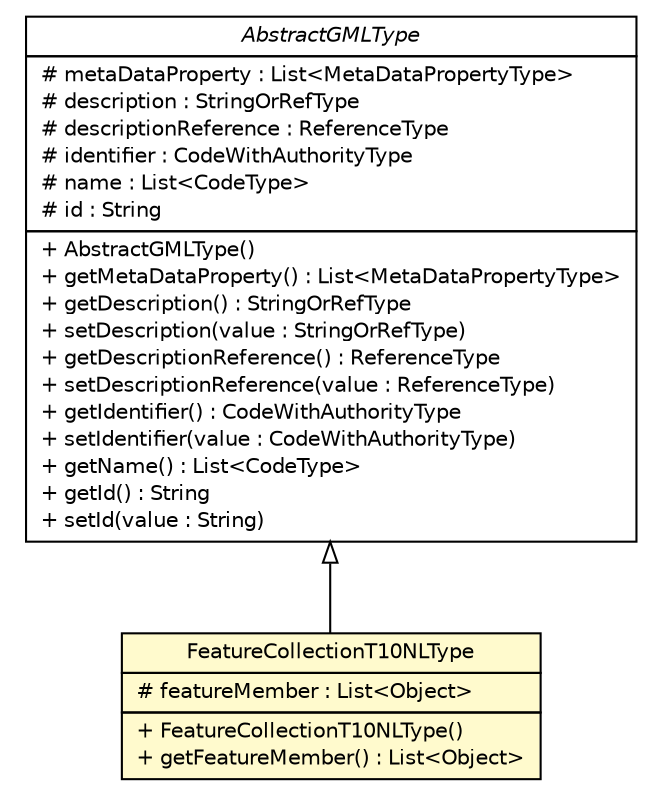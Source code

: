 #!/usr/local/bin/dot
#
# Class diagram 
# Generated by UMLGraph version R5_6-24-gf6e263 (http://www.umlgraph.org/)
#

digraph G {
	edge [fontname="Helvetica",fontsize=10,labelfontname="Helvetica",labelfontsize=10];
	node [fontname="Helvetica",fontsize=10,shape=plaintext];
	nodesep=0.25;
	ranksep=0.5;
	// nl.b3p.topnl.top10nl.FeatureCollectionT10NLType
	c14642 [label=<<table title="nl.b3p.topnl.top10nl.FeatureCollectionT10NLType" border="0" cellborder="1" cellspacing="0" cellpadding="2" port="p" bgcolor="lemonChiffon" href="./FeatureCollectionT10NLType.html">
		<tr><td><table border="0" cellspacing="0" cellpadding="1">
<tr><td align="center" balign="center"> FeatureCollectionT10NLType </td></tr>
		</table></td></tr>
		<tr><td><table border="0" cellspacing="0" cellpadding="1">
<tr><td align="left" balign="left"> # featureMember : List&lt;Object&gt; </td></tr>
		</table></td></tr>
		<tr><td><table border="0" cellspacing="0" cellpadding="1">
<tr><td align="left" balign="left"> + FeatureCollectionT10NLType() </td></tr>
<tr><td align="left" balign="left"> + getFeatureMember() : List&lt;Object&gt; </td></tr>
		</table></td></tr>
		</table>>, URL="./FeatureCollectionT10NLType.html", fontname="Helvetica", fontcolor="black", fontsize=10.0];
	// nl.b3p.topnl.top10nl.AbstractGMLType
	c14654 [label=<<table title="nl.b3p.topnl.top10nl.AbstractGMLType" border="0" cellborder="1" cellspacing="0" cellpadding="2" port="p" href="./AbstractGMLType.html">
		<tr><td><table border="0" cellspacing="0" cellpadding="1">
<tr><td align="center" balign="center"><font face="Helvetica-Oblique"> AbstractGMLType </font></td></tr>
		</table></td></tr>
		<tr><td><table border="0" cellspacing="0" cellpadding="1">
<tr><td align="left" balign="left"> # metaDataProperty : List&lt;MetaDataPropertyType&gt; </td></tr>
<tr><td align="left" balign="left"> # description : StringOrRefType </td></tr>
<tr><td align="left" balign="left"> # descriptionReference : ReferenceType </td></tr>
<tr><td align="left" balign="left"> # identifier : CodeWithAuthorityType </td></tr>
<tr><td align="left" balign="left"> # name : List&lt;CodeType&gt; </td></tr>
<tr><td align="left" balign="left"> # id : String </td></tr>
		</table></td></tr>
		<tr><td><table border="0" cellspacing="0" cellpadding="1">
<tr><td align="left" balign="left"> + AbstractGMLType() </td></tr>
<tr><td align="left" balign="left"> + getMetaDataProperty() : List&lt;MetaDataPropertyType&gt; </td></tr>
<tr><td align="left" balign="left"> + getDescription() : StringOrRefType </td></tr>
<tr><td align="left" balign="left"> + setDescription(value : StringOrRefType) </td></tr>
<tr><td align="left" balign="left"> + getDescriptionReference() : ReferenceType </td></tr>
<tr><td align="left" balign="left"> + setDescriptionReference(value : ReferenceType) </td></tr>
<tr><td align="left" balign="left"> + getIdentifier() : CodeWithAuthorityType </td></tr>
<tr><td align="left" balign="left"> + setIdentifier(value : CodeWithAuthorityType) </td></tr>
<tr><td align="left" balign="left"> + getName() : List&lt;CodeType&gt; </td></tr>
<tr><td align="left" balign="left"> + getId() : String </td></tr>
<tr><td align="left" balign="left"> + setId(value : String) </td></tr>
		</table></td></tr>
		</table>>, URL="./AbstractGMLType.html", fontname="Helvetica", fontcolor="black", fontsize=10.0];
	//nl.b3p.topnl.top10nl.FeatureCollectionT10NLType extends nl.b3p.topnl.top10nl.AbstractGMLType
	c14654:p -> c14642:p [dir=back,arrowtail=empty];
}

